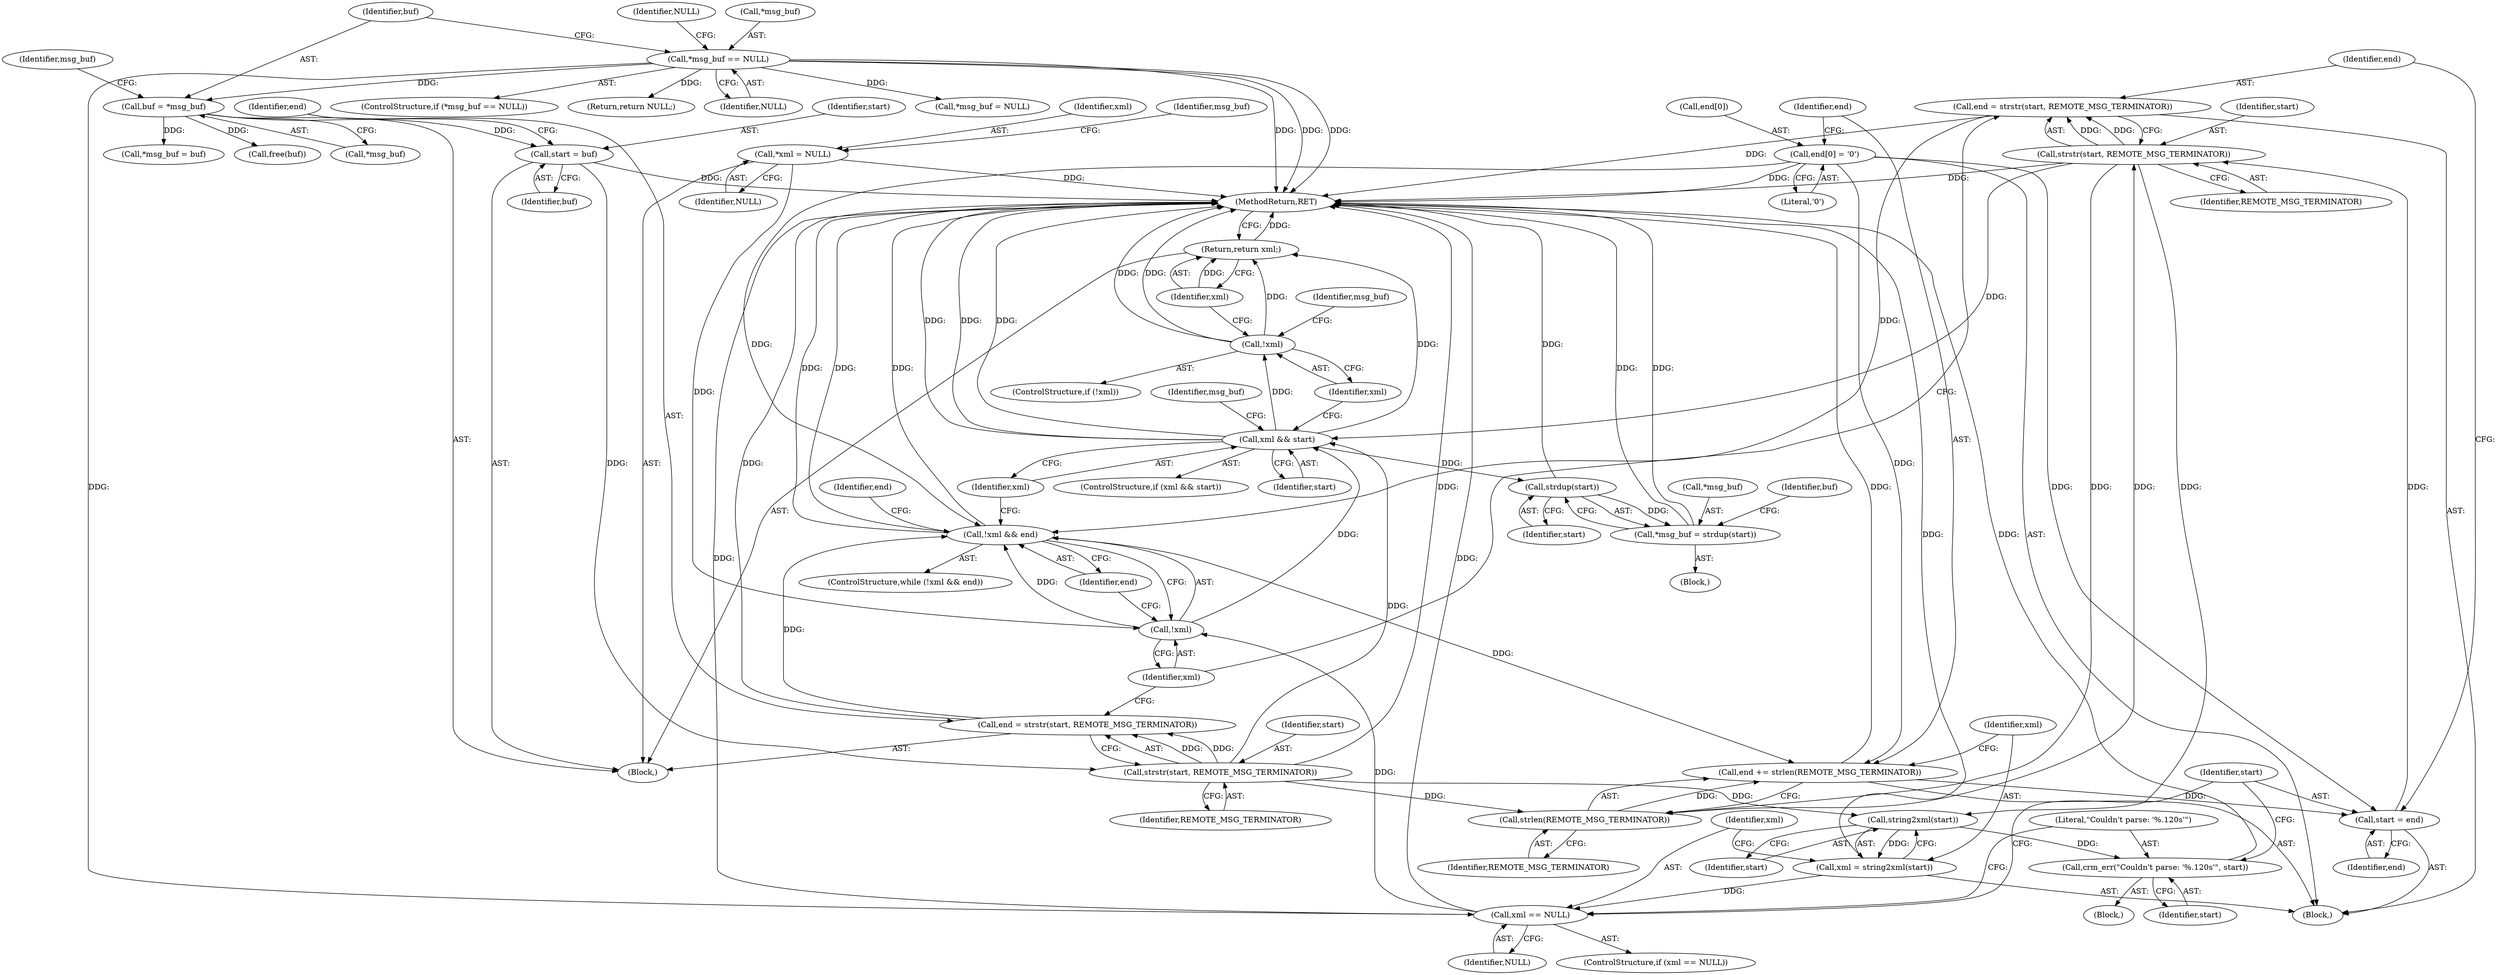 digraph "0_pacemaker_564f7cc2a51dcd2f28ab12a13394f31be5aa3c93_17@API" {
"1000184" [label="(Call,end = strstr(start, REMOTE_MSG_TERMINATOR))"];
"1000186" [label="(Call,strstr(start, REMOTE_MSG_TERMINATOR))"];
"1000181" [label="(Call,start = end)"];
"1000165" [label="(Call,end += strlen(REMOTE_MSG_TERMINATOR))"];
"1000167" [label="(Call,strlen(REMOTE_MSG_TERMINATOR))"];
"1000151" [label="(Call,strstr(start, REMOTE_MSG_TERMINATOR))"];
"1000146" [label="(Call,start = buf)"];
"1000138" [label="(Call,buf = *msg_buf)"];
"1000131" [label="(Call,*msg_buf == NULL)"];
"1000155" [label="(Call,!xml && end)"];
"1000156" [label="(Call,!xml)"];
"1000127" [label="(Call,*xml = NULL)"];
"1000174" [label="(Call,xml == NULL)"];
"1000169" [label="(Call,xml = string2xml(start))"];
"1000171" [label="(Call,string2xml(start))"];
"1000184" [label="(Call,end = strstr(start, REMOTE_MSG_TERMINATOR))"];
"1000149" [label="(Call,end = strstr(start, REMOTE_MSG_TERMINATOR))"];
"1000160" [label="(Call,end[0] = '\0')"];
"1000190" [label="(Call,xml && start)"];
"1000197" [label="(Call,strdup(start))"];
"1000194" [label="(Call,*msg_buf = strdup(start))"];
"1000203" [label="(Call,!xml)"];
"1000210" [label="(Return,return xml;)"];
"1000178" [label="(Call,crm_err(\"Couldn't parse: '%.120s'\", start))"];
"1000185" [label="(Identifier,end)"];
"1000160" [label="(Call,end[0] = '\0')"];
"1000166" [label="(Identifier,end)"];
"1000157" [label="(Identifier,xml)"];
"1000198" [label="(Identifier,start)"];
"1000138" [label="(Call,buf = *msg_buf)"];
"1000150" [label="(Identifier,end)"];
"1000129" [label="(Identifier,NULL)"];
"1000128" [label="(Identifier,xml)"];
"1000197" [label="(Call,strdup(start))"];
"1000156" [label="(Call,!xml)"];
"1000146" [label="(Call,start = buf)"];
"1000158" [label="(Identifier,end)"];
"1000191" [label="(Identifier,xml)"];
"1000187" [label="(Identifier,start)"];
"1000161" [label="(Call,end[0])"];
"1000142" [label="(Call,*msg_buf = NULL)"];
"1000175" [label="(Identifier,xml)"];
"1000127" [label="(Call,*xml = NULL)"];
"1000132" [label="(Call,*msg_buf)"];
"1000155" [label="(Call,!xml && end)"];
"1000162" [label="(Identifier,end)"];
"1000130" [label="(ControlStructure,if (*msg_buf == NULL))"];
"1000199" [label="(Call,free(buf))"];
"1000176" [label="(Identifier,NULL)"];
"1000194" [label="(Call,*msg_buf = strdup(start))"];
"1000169" [label="(Call,xml = string2xml(start))"];
"1000179" [label="(Literal,\"Couldn't parse: '%.120s'\")"];
"1000189" [label="(ControlStructure,if (xml && start))"];
"1000204" [label="(Identifier,xml)"];
"1000177" [label="(Block,)"];
"1000148" [label="(Identifier,buf)"];
"1000203" [label="(Call,!xml)"];
"1000136" [label="(Return,return NULL;)"];
"1000192" [label="(Identifier,start)"];
"1000211" [label="(Identifier,xml)"];
"1000170" [label="(Identifier,xml)"];
"1000165" [label="(Call,end += strlen(REMOTE_MSG_TERMINATOR))"];
"1000168" [label="(Identifier,REMOTE_MSG_TERMINATOR)"];
"1000140" [label="(Call,*msg_buf)"];
"1000188" [label="(Identifier,REMOTE_MSG_TERMINATOR)"];
"1000181" [label="(Call,start = end)"];
"1000154" [label="(ControlStructure,while (!xml && end))"];
"1000200" [label="(Identifier,buf)"];
"1000167" [label="(Call,strlen(REMOTE_MSG_TERMINATOR))"];
"1000134" [label="(Identifier,NULL)"];
"1000159" [label="(Block,)"];
"1000131" [label="(Call,*msg_buf == NULL)"];
"1000206" [label="(Call,*msg_buf = buf)"];
"1000174" [label="(Call,xml == NULL)"];
"1000196" [label="(Identifier,msg_buf)"];
"1000210" [label="(Return,return xml;)"];
"1000149" [label="(Call,end = strstr(start, REMOTE_MSG_TERMINATOR))"];
"1000133" [label="(Identifier,msg_buf)"];
"1000164" [label="(Literal,'\0')"];
"1000184" [label="(Call,end = strstr(start, REMOTE_MSG_TERMINATOR))"];
"1000190" [label="(Call,xml && start)"];
"1000182" [label="(Identifier,start)"];
"1000113" [label="(Block,)"];
"1000172" [label="(Identifier,start)"];
"1000178" [label="(Call,crm_err(\"Couldn't parse: '%.120s'\", start))"];
"1000173" [label="(ControlStructure,if (xml == NULL))"];
"1000195" [label="(Call,*msg_buf)"];
"1000186" [label="(Call,strstr(start, REMOTE_MSG_TERMINATOR))"];
"1000208" [label="(Identifier,msg_buf)"];
"1000153" [label="(Identifier,REMOTE_MSG_TERMINATOR)"];
"1000151" [label="(Call,strstr(start, REMOTE_MSG_TERMINATOR))"];
"1000147" [label="(Identifier,start)"];
"1000180" [label="(Identifier,start)"];
"1000183" [label="(Identifier,end)"];
"1000193" [label="(Block,)"];
"1000212" [label="(MethodReturn,RET)"];
"1000152" [label="(Identifier,start)"];
"1000139" [label="(Identifier,buf)"];
"1000144" [label="(Identifier,msg_buf)"];
"1000137" [label="(Identifier,NULL)"];
"1000171" [label="(Call,string2xml(start))"];
"1000202" [label="(ControlStructure,if (!xml))"];
"1000184" -> "1000159"  [label="AST: "];
"1000184" -> "1000186"  [label="CFG: "];
"1000185" -> "1000184"  [label="AST: "];
"1000186" -> "1000184"  [label="AST: "];
"1000157" -> "1000184"  [label="CFG: "];
"1000184" -> "1000212"  [label="DDG: "];
"1000184" -> "1000155"  [label="DDG: "];
"1000186" -> "1000184"  [label="DDG: "];
"1000186" -> "1000184"  [label="DDG: "];
"1000186" -> "1000188"  [label="CFG: "];
"1000187" -> "1000186"  [label="AST: "];
"1000188" -> "1000186"  [label="AST: "];
"1000186" -> "1000212"  [label="DDG: "];
"1000186" -> "1000167"  [label="DDG: "];
"1000186" -> "1000171"  [label="DDG: "];
"1000181" -> "1000186"  [label="DDG: "];
"1000167" -> "1000186"  [label="DDG: "];
"1000186" -> "1000190"  [label="DDG: "];
"1000181" -> "1000159"  [label="AST: "];
"1000181" -> "1000183"  [label="CFG: "];
"1000182" -> "1000181"  [label="AST: "];
"1000183" -> "1000181"  [label="AST: "];
"1000185" -> "1000181"  [label="CFG: "];
"1000165" -> "1000181"  [label="DDG: "];
"1000160" -> "1000181"  [label="DDG: "];
"1000165" -> "1000159"  [label="AST: "];
"1000165" -> "1000167"  [label="CFG: "];
"1000166" -> "1000165"  [label="AST: "];
"1000167" -> "1000165"  [label="AST: "];
"1000170" -> "1000165"  [label="CFG: "];
"1000165" -> "1000212"  [label="DDG: "];
"1000167" -> "1000165"  [label="DDG: "];
"1000155" -> "1000165"  [label="DDG: "];
"1000160" -> "1000165"  [label="DDG: "];
"1000167" -> "1000168"  [label="CFG: "];
"1000168" -> "1000167"  [label="AST: "];
"1000151" -> "1000167"  [label="DDG: "];
"1000151" -> "1000149"  [label="AST: "];
"1000151" -> "1000153"  [label="CFG: "];
"1000152" -> "1000151"  [label="AST: "];
"1000153" -> "1000151"  [label="AST: "];
"1000149" -> "1000151"  [label="CFG: "];
"1000151" -> "1000212"  [label="DDG: "];
"1000151" -> "1000149"  [label="DDG: "];
"1000151" -> "1000149"  [label="DDG: "];
"1000146" -> "1000151"  [label="DDG: "];
"1000151" -> "1000171"  [label="DDG: "];
"1000151" -> "1000190"  [label="DDG: "];
"1000146" -> "1000113"  [label="AST: "];
"1000146" -> "1000148"  [label="CFG: "];
"1000147" -> "1000146"  [label="AST: "];
"1000148" -> "1000146"  [label="AST: "];
"1000150" -> "1000146"  [label="CFG: "];
"1000146" -> "1000212"  [label="DDG: "];
"1000138" -> "1000146"  [label="DDG: "];
"1000138" -> "1000113"  [label="AST: "];
"1000138" -> "1000140"  [label="CFG: "];
"1000139" -> "1000138"  [label="AST: "];
"1000140" -> "1000138"  [label="AST: "];
"1000144" -> "1000138"  [label="CFG: "];
"1000131" -> "1000138"  [label="DDG: "];
"1000138" -> "1000199"  [label="DDG: "];
"1000138" -> "1000206"  [label="DDG: "];
"1000131" -> "1000130"  [label="AST: "];
"1000131" -> "1000134"  [label="CFG: "];
"1000132" -> "1000131"  [label="AST: "];
"1000134" -> "1000131"  [label="AST: "];
"1000137" -> "1000131"  [label="CFG: "];
"1000139" -> "1000131"  [label="CFG: "];
"1000131" -> "1000212"  [label="DDG: "];
"1000131" -> "1000212"  [label="DDG: "];
"1000131" -> "1000212"  [label="DDG: "];
"1000131" -> "1000136"  [label="DDG: "];
"1000131" -> "1000142"  [label="DDG: "];
"1000131" -> "1000174"  [label="DDG: "];
"1000155" -> "1000154"  [label="AST: "];
"1000155" -> "1000156"  [label="CFG: "];
"1000155" -> "1000158"  [label="CFG: "];
"1000156" -> "1000155"  [label="AST: "];
"1000158" -> "1000155"  [label="AST: "];
"1000162" -> "1000155"  [label="CFG: "];
"1000191" -> "1000155"  [label="CFG: "];
"1000155" -> "1000212"  [label="DDG: "];
"1000155" -> "1000212"  [label="DDG: "];
"1000155" -> "1000212"  [label="DDG: "];
"1000156" -> "1000155"  [label="DDG: "];
"1000149" -> "1000155"  [label="DDG: "];
"1000160" -> "1000155"  [label="DDG: "];
"1000156" -> "1000157"  [label="CFG: "];
"1000157" -> "1000156"  [label="AST: "];
"1000158" -> "1000156"  [label="CFG: "];
"1000127" -> "1000156"  [label="DDG: "];
"1000174" -> "1000156"  [label="DDG: "];
"1000156" -> "1000190"  [label="DDG: "];
"1000127" -> "1000113"  [label="AST: "];
"1000127" -> "1000129"  [label="CFG: "];
"1000128" -> "1000127"  [label="AST: "];
"1000129" -> "1000127"  [label="AST: "];
"1000133" -> "1000127"  [label="CFG: "];
"1000127" -> "1000212"  [label="DDG: "];
"1000174" -> "1000173"  [label="AST: "];
"1000174" -> "1000176"  [label="CFG: "];
"1000175" -> "1000174"  [label="AST: "];
"1000176" -> "1000174"  [label="AST: "];
"1000179" -> "1000174"  [label="CFG: "];
"1000182" -> "1000174"  [label="CFG: "];
"1000174" -> "1000212"  [label="DDG: "];
"1000174" -> "1000212"  [label="DDG: "];
"1000169" -> "1000174"  [label="DDG: "];
"1000169" -> "1000159"  [label="AST: "];
"1000169" -> "1000171"  [label="CFG: "];
"1000170" -> "1000169"  [label="AST: "];
"1000171" -> "1000169"  [label="AST: "];
"1000175" -> "1000169"  [label="CFG: "];
"1000169" -> "1000212"  [label="DDG: "];
"1000171" -> "1000169"  [label="DDG: "];
"1000171" -> "1000172"  [label="CFG: "];
"1000172" -> "1000171"  [label="AST: "];
"1000171" -> "1000178"  [label="DDG: "];
"1000149" -> "1000113"  [label="AST: "];
"1000150" -> "1000149"  [label="AST: "];
"1000157" -> "1000149"  [label="CFG: "];
"1000149" -> "1000212"  [label="DDG: "];
"1000160" -> "1000159"  [label="AST: "];
"1000160" -> "1000164"  [label="CFG: "];
"1000161" -> "1000160"  [label="AST: "];
"1000164" -> "1000160"  [label="AST: "];
"1000166" -> "1000160"  [label="CFG: "];
"1000160" -> "1000212"  [label="DDG: "];
"1000190" -> "1000189"  [label="AST: "];
"1000190" -> "1000191"  [label="CFG: "];
"1000190" -> "1000192"  [label="CFG: "];
"1000191" -> "1000190"  [label="AST: "];
"1000192" -> "1000190"  [label="AST: "];
"1000196" -> "1000190"  [label="CFG: "];
"1000204" -> "1000190"  [label="CFG: "];
"1000190" -> "1000212"  [label="DDG: "];
"1000190" -> "1000212"  [label="DDG: "];
"1000190" -> "1000212"  [label="DDG: "];
"1000190" -> "1000197"  [label="DDG: "];
"1000190" -> "1000203"  [label="DDG: "];
"1000190" -> "1000210"  [label="DDG: "];
"1000197" -> "1000194"  [label="AST: "];
"1000197" -> "1000198"  [label="CFG: "];
"1000198" -> "1000197"  [label="AST: "];
"1000194" -> "1000197"  [label="CFG: "];
"1000197" -> "1000212"  [label="DDG: "];
"1000197" -> "1000194"  [label="DDG: "];
"1000194" -> "1000193"  [label="AST: "];
"1000195" -> "1000194"  [label="AST: "];
"1000200" -> "1000194"  [label="CFG: "];
"1000194" -> "1000212"  [label="DDG: "];
"1000194" -> "1000212"  [label="DDG: "];
"1000203" -> "1000202"  [label="AST: "];
"1000203" -> "1000204"  [label="CFG: "];
"1000204" -> "1000203"  [label="AST: "];
"1000208" -> "1000203"  [label="CFG: "];
"1000211" -> "1000203"  [label="CFG: "];
"1000203" -> "1000212"  [label="DDG: "];
"1000203" -> "1000212"  [label="DDG: "];
"1000203" -> "1000210"  [label="DDG: "];
"1000210" -> "1000113"  [label="AST: "];
"1000210" -> "1000211"  [label="CFG: "];
"1000211" -> "1000210"  [label="AST: "];
"1000212" -> "1000210"  [label="CFG: "];
"1000210" -> "1000212"  [label="DDG: "];
"1000211" -> "1000210"  [label="DDG: "];
"1000178" -> "1000177"  [label="AST: "];
"1000178" -> "1000180"  [label="CFG: "];
"1000179" -> "1000178"  [label="AST: "];
"1000180" -> "1000178"  [label="AST: "];
"1000182" -> "1000178"  [label="CFG: "];
"1000178" -> "1000212"  [label="DDG: "];
}

